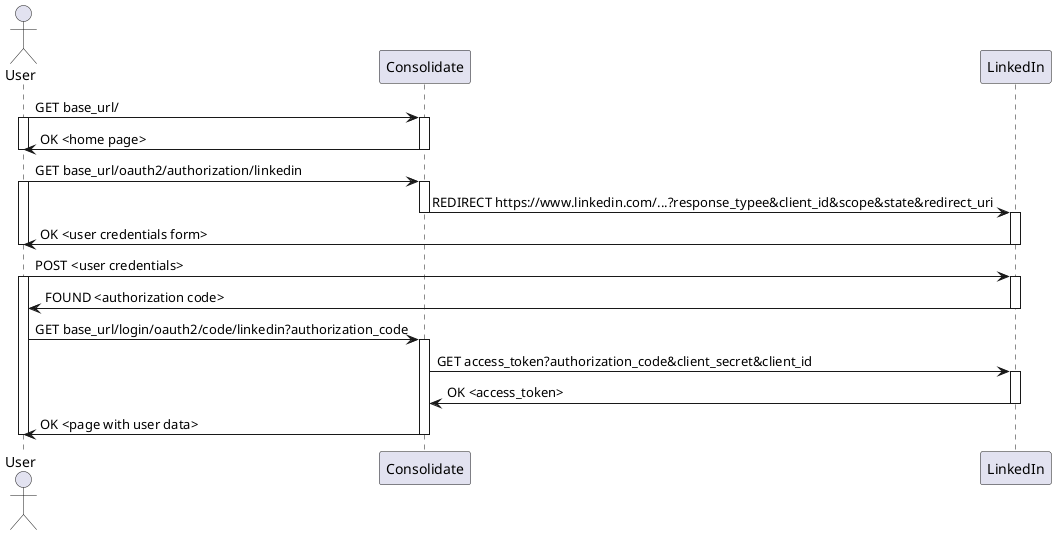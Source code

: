@startuml
actor "User" as client
participant "Consolidate" as resourceServer
participant "LinkedIn" as authServer

client -> resourceServer: GET base_url/
activate client
activate resourceServer
resourceServer -> client: OK <home page>
deactivate client
deactivate resourceServer
client -> resourceServer: GET base_url/oauth2/authorization/linkedin
activate client
activate resourceServer
resourceServer -> authServer: REDIRECT https://www.linkedin.com/...?response_typee&client_id&scope&state&redirect_uri
deactivate resourceServer
activate authServer
authServer -> client: OK <user credentials form>
deactivate authServer
deactivate client

client -> authServer: POST <user credentials>
activate client
activate authServer
authServer -> client: FOUND <authorization code>
deactivate authServer
client -> resourceServer: GET base_url/login/oauth2/code/linkedin?authorization_code
activate resourceServer
resourceServer -> authServer: GET access_token?authorization_code&client_secret&client_id

activate authServer
authServer -> resourceServer: OK <access_token>
deactivate authServer
resourceServer -> client: OK <page with user data>
deactivate resourceServer
deactivate client
@enduml